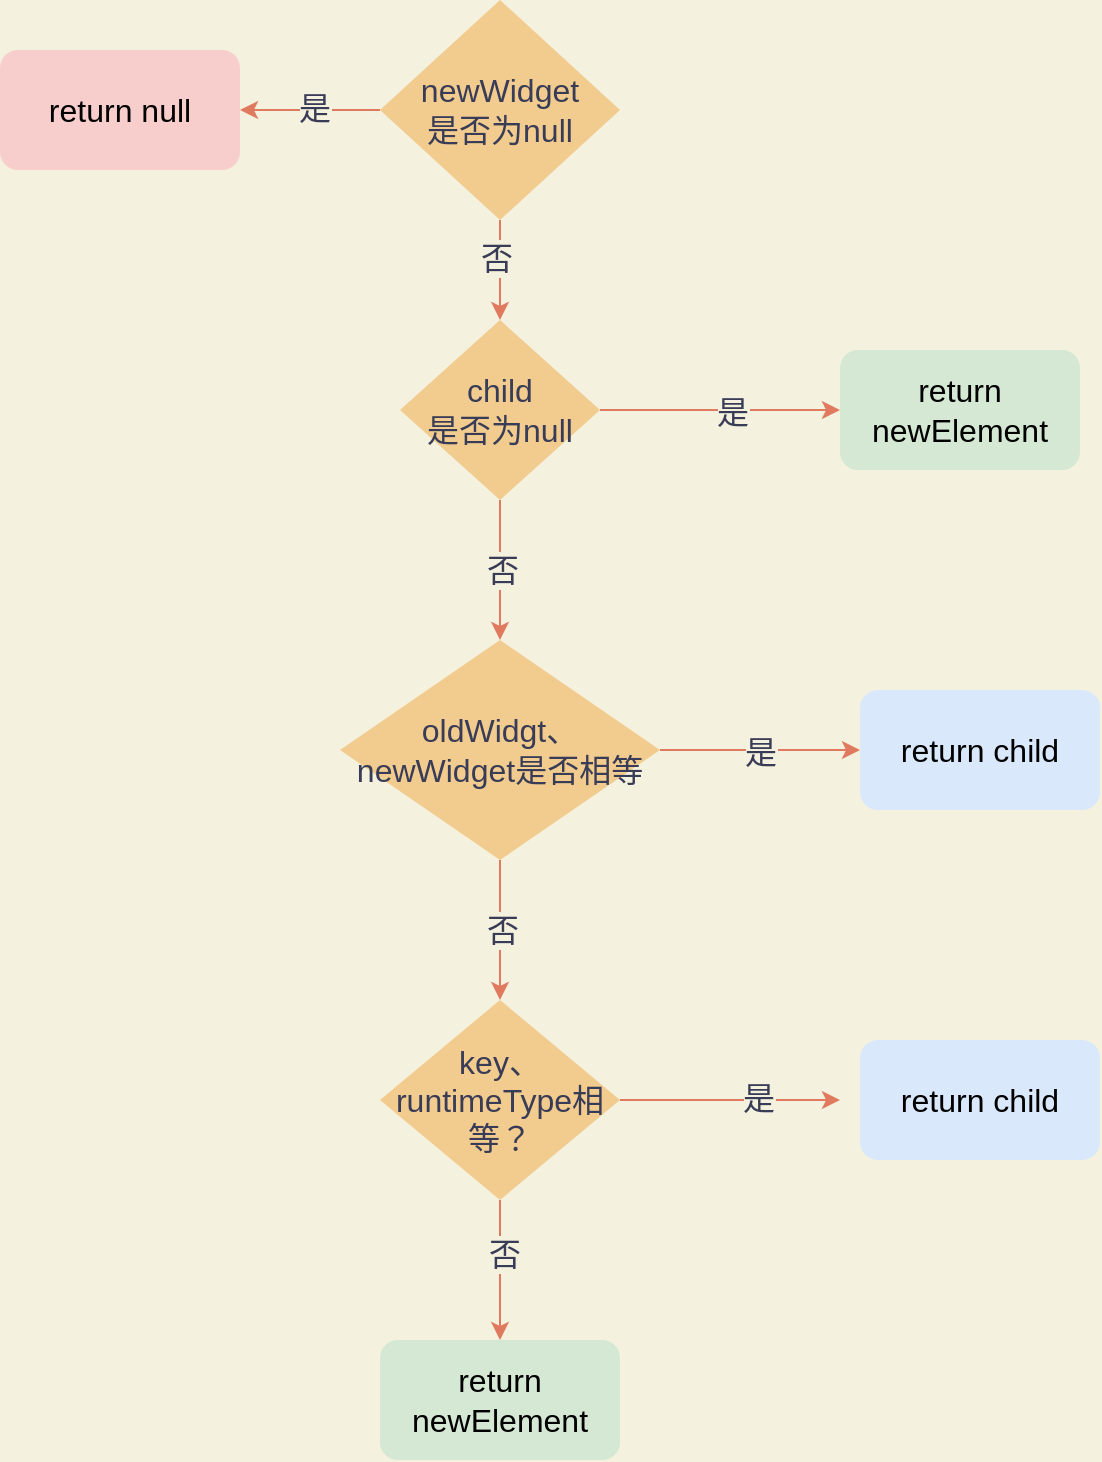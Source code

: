 <mxfile version="14.4.2" type="github">
  <diagram id="AtRW8Q8L1CJCGrD88rt3" name="Page-1">
    <mxGraphModel dx="946" dy="614" grid="1" gridSize="10" guides="1" tooltips="1" connect="1" arrows="1" fold="1" page="1" pageScale="1" pageWidth="827" pageHeight="1169" background="#F4F1DE" math="0" shadow="0">
      <root>
        <mxCell id="0" />
        <mxCell id="1" parent="0" />
        <mxCell id="puQkV_bbzkEbfSVkpx3r-17" style="edgeStyle=orthogonalEdgeStyle;rounded=0;orthogonalLoop=1;jettySize=auto;html=1;exitX=0;exitY=0.5;exitDx=0;exitDy=0;entryX=1;entryY=0.5;entryDx=0;entryDy=0;fontSize=16;strokeColor=#E07A5F;fontColor=#393C56;labelBackgroundColor=#F4F1DE;" edge="1" parent="1" source="puQkV_bbzkEbfSVkpx3r-1" target="puQkV_bbzkEbfSVkpx3r-4">
          <mxGeometry relative="1" as="geometry" />
        </mxCell>
        <mxCell id="puQkV_bbzkEbfSVkpx3r-20" value="是" style="edgeLabel;html=1;align=center;verticalAlign=middle;resizable=0;points=[];fontSize=16;fontColor=#393C56;labelBackgroundColor=#F4F1DE;" vertex="1" connectable="0" parent="puQkV_bbzkEbfSVkpx3r-17">
          <mxGeometry x="-0.057" y="-1" relative="1" as="geometry">
            <mxPoint as="offset" />
          </mxGeometry>
        </mxCell>
        <mxCell id="puQkV_bbzkEbfSVkpx3r-18" style="edgeStyle=orthogonalEdgeStyle;rounded=0;orthogonalLoop=1;jettySize=auto;html=1;exitX=0.5;exitY=1;exitDx=0;exitDy=0;entryX=0.5;entryY=0;entryDx=0;entryDy=0;fontSize=16;strokeColor=#E07A5F;fontColor=#393C56;labelBackgroundColor=#F4F1DE;" edge="1" parent="1" source="puQkV_bbzkEbfSVkpx3r-1" target="puQkV_bbzkEbfSVkpx3r-6">
          <mxGeometry relative="1" as="geometry" />
        </mxCell>
        <mxCell id="puQkV_bbzkEbfSVkpx3r-19" value="否" style="edgeLabel;html=1;align=center;verticalAlign=middle;resizable=0;points=[];fontSize=16;fontColor=#393C56;labelBackgroundColor=#F4F1DE;" vertex="1" connectable="0" parent="puQkV_bbzkEbfSVkpx3r-18">
          <mxGeometry x="-0.24" y="-2" relative="1" as="geometry">
            <mxPoint as="offset" />
          </mxGeometry>
        </mxCell>
        <mxCell id="puQkV_bbzkEbfSVkpx3r-1" value="newWidget&lt;br style=&quot;font-size: 16px;&quot;&gt;是否为null" style="rhombus;whiteSpace=wrap;html=1;fontSize=16;fillColor=#F2CC8F;fontColor=#393C56;strokeColor=none;" vertex="1" parent="1">
          <mxGeometry x="320" y="130" width="120" height="110" as="geometry" />
        </mxCell>
        <mxCell id="puQkV_bbzkEbfSVkpx3r-4" value="return null" style="rounded=1;whiteSpace=wrap;html=1;fontSize=16;fillColor=#f8cecc;strokeColor=none;" vertex="1" parent="1">
          <mxGeometry x="130" y="155" width="120" height="60" as="geometry" />
        </mxCell>
        <mxCell id="puQkV_bbzkEbfSVkpx3r-7" value="否" style="edgeStyle=orthogonalEdgeStyle;rounded=0;orthogonalLoop=1;jettySize=auto;html=1;exitX=0.5;exitY=1;exitDx=0;exitDy=0;fontSize=16;strokeColor=#E07A5F;fontColor=#393C56;labelBackgroundColor=#F4F1DE;" edge="1" parent="1" source="puQkV_bbzkEbfSVkpx3r-6">
          <mxGeometry relative="1" as="geometry">
            <mxPoint x="380" y="450" as="targetPoint" />
          </mxGeometry>
        </mxCell>
        <mxCell id="puQkV_bbzkEbfSVkpx3r-9" style="edgeStyle=orthogonalEdgeStyle;rounded=0;orthogonalLoop=1;jettySize=auto;html=1;exitX=1;exitY=0.5;exitDx=0;exitDy=0;fontSize=16;entryX=0;entryY=0.5;entryDx=0;entryDy=0;strokeColor=#E07A5F;fontColor=#393C56;labelBackgroundColor=#F4F1DE;" edge="1" parent="1" source="puQkV_bbzkEbfSVkpx3r-6" target="puQkV_bbzkEbfSVkpx3r-33">
          <mxGeometry relative="1" as="geometry">
            <mxPoint x="520" y="335" as="targetPoint" />
          </mxGeometry>
        </mxCell>
        <mxCell id="puQkV_bbzkEbfSVkpx3r-13" value="是" style="edgeLabel;html=1;align=center;verticalAlign=middle;resizable=0;points=[];fontSize=16;fontColor=#393C56;labelBackgroundColor=#F4F1DE;" vertex="1" connectable="0" parent="puQkV_bbzkEbfSVkpx3r-9">
          <mxGeometry x="0.089" y="-1" relative="1" as="geometry">
            <mxPoint as="offset" />
          </mxGeometry>
        </mxCell>
        <mxCell id="puQkV_bbzkEbfSVkpx3r-6" value="child&lt;br style=&quot;font-size: 16px;&quot;&gt;是否为null" style="rhombus;whiteSpace=wrap;html=1;fontSize=16;fillColor=#F2CC8F;fontColor=#393C56;strokeColor=none;" vertex="1" parent="1">
          <mxGeometry x="330" y="290" width="100" height="90" as="geometry" />
        </mxCell>
        <mxCell id="puQkV_bbzkEbfSVkpx3r-14" value="return newElement" style="rounded=1;whiteSpace=wrap;html=1;fontSize=16;fillColor=#d5e8d4;strokeColor=none;" vertex="1" parent="1">
          <mxGeometry x="320" y="800" width="120" height="60" as="geometry" />
        </mxCell>
        <mxCell id="puQkV_bbzkEbfSVkpx3r-21" value="否" style="edgeStyle=orthogonalEdgeStyle;rounded=0;orthogonalLoop=1;jettySize=auto;html=1;exitX=0.5;exitY=1;exitDx=0;exitDy=0;fontSize=16;strokeColor=#E07A5F;fontColor=#393C56;labelBackgroundColor=#F4F1DE;" edge="1" parent="1" source="puQkV_bbzkEbfSVkpx3r-16">
          <mxGeometry relative="1" as="geometry">
            <mxPoint x="380" y="630" as="targetPoint" />
          </mxGeometry>
        </mxCell>
        <mxCell id="puQkV_bbzkEbfSVkpx3r-22" value="是" style="edgeStyle=orthogonalEdgeStyle;rounded=0;orthogonalLoop=1;jettySize=auto;html=1;exitX=1;exitY=0.5;exitDx=0;exitDy=0;fontSize=16;strokeColor=#E07A5F;fontColor=#393C56;labelBackgroundColor=#F4F1DE;" edge="1" parent="1" source="puQkV_bbzkEbfSVkpx3r-16">
          <mxGeometry relative="1" as="geometry">
            <mxPoint x="560" y="505" as="targetPoint" />
          </mxGeometry>
        </mxCell>
        <mxCell id="puQkV_bbzkEbfSVkpx3r-16" value="oldWidgt、 newWidget是否相等" style="rhombus;whiteSpace=wrap;html=1;fontSize=16;fillColor=#F2CC8F;fontColor=#393C56;strokeColor=none;" vertex="1" parent="1">
          <mxGeometry x="300" y="450" width="160" height="110" as="geometry" />
        </mxCell>
        <mxCell id="puQkV_bbzkEbfSVkpx3r-23" value="return child" style="rounded=1;whiteSpace=wrap;html=1;fontSize=16;fillColor=#dae8fc;strokeColor=none;" vertex="1" parent="1">
          <mxGeometry x="560" y="475" width="120" height="60" as="geometry" />
        </mxCell>
        <mxCell id="puQkV_bbzkEbfSVkpx3r-26" style="edgeStyle=orthogonalEdgeStyle;rounded=0;orthogonalLoop=1;jettySize=auto;html=1;exitX=0.5;exitY=1;exitDx=0;exitDy=0;fontSize=16;strokeColor=#E07A5F;fontColor=#393C56;labelBackgroundColor=#F4F1DE;" edge="1" parent="1" source="puQkV_bbzkEbfSVkpx3r-25">
          <mxGeometry relative="1" as="geometry">
            <mxPoint x="380" y="800" as="targetPoint" />
          </mxGeometry>
        </mxCell>
        <mxCell id="puQkV_bbzkEbfSVkpx3r-31" value="否" style="edgeLabel;html=1;align=center;verticalAlign=middle;resizable=0;points=[];fontSize=16;fontColor=#393C56;labelBackgroundColor=#F4F1DE;" vertex="1" connectable="0" parent="puQkV_bbzkEbfSVkpx3r-26">
          <mxGeometry x="-0.229" y="2" relative="1" as="geometry">
            <mxPoint as="offset" />
          </mxGeometry>
        </mxCell>
        <mxCell id="puQkV_bbzkEbfSVkpx3r-28" style="edgeStyle=orthogonalEdgeStyle;rounded=0;orthogonalLoop=1;jettySize=auto;html=1;exitX=1;exitY=0.5;exitDx=0;exitDy=0;fontSize=16;strokeColor=#E07A5F;fontColor=#393C56;labelBackgroundColor=#F4F1DE;" edge="1" parent="1" source="puQkV_bbzkEbfSVkpx3r-25">
          <mxGeometry relative="1" as="geometry">
            <mxPoint x="550" y="680" as="targetPoint" />
          </mxGeometry>
        </mxCell>
        <mxCell id="puQkV_bbzkEbfSVkpx3r-29" value="是" style="edgeLabel;html=1;align=center;verticalAlign=middle;resizable=0;points=[];fontSize=16;fontColor=#393C56;labelBackgroundColor=#F4F1DE;" vertex="1" connectable="0" parent="puQkV_bbzkEbfSVkpx3r-28">
          <mxGeometry x="0.255" y="2" relative="1" as="geometry">
            <mxPoint as="offset" />
          </mxGeometry>
        </mxCell>
        <mxCell id="puQkV_bbzkEbfSVkpx3r-25" value="key、runtimeType相等？" style="rhombus;whiteSpace=wrap;html=1;fontSize=16;fillColor=#F2CC8F;fontColor=#393C56;strokeColor=none;" vertex="1" parent="1">
          <mxGeometry x="320" y="630" width="120" height="100" as="geometry" />
        </mxCell>
        <mxCell id="puQkV_bbzkEbfSVkpx3r-30" value="return child" style="rounded=1;whiteSpace=wrap;html=1;fontSize=16;fillColor=#dae8fc;strokeColor=none;" vertex="1" parent="1">
          <mxGeometry x="560" y="650" width="120" height="60" as="geometry" />
        </mxCell>
        <mxCell id="puQkV_bbzkEbfSVkpx3r-33" value="return newElement" style="rounded=1;whiteSpace=wrap;html=1;fontSize=16;fillColor=#d5e8d4;strokeColor=none;" vertex="1" parent="1">
          <mxGeometry x="550" y="305" width="120" height="60" as="geometry" />
        </mxCell>
      </root>
    </mxGraphModel>
  </diagram>
</mxfile>
